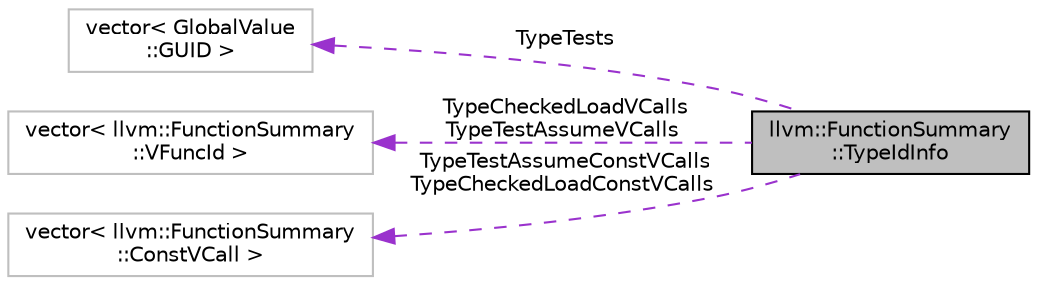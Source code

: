 digraph "llvm::FunctionSummary::TypeIdInfo"
{
 // LATEX_PDF_SIZE
  bgcolor="transparent";
  edge [fontname="Helvetica",fontsize="10",labelfontname="Helvetica",labelfontsize="10"];
  node [fontname="Helvetica",fontsize="10",shape=record];
  rankdir="LR";
  Node1 [label="llvm::FunctionSummary\l::TypeIdInfo",height=0.2,width=0.4,color="black", fillcolor="grey75", style="filled", fontcolor="black",tooltip="All type identifier related information."];
  Node2 -> Node1 [dir="back",color="darkorchid3",fontsize="10",style="dashed",label=" TypeTests" ,fontname="Helvetica"];
  Node2 [label="vector\< GlobalValue\l::GUID \>",height=0.2,width=0.4,color="grey75",tooltip=" "];
  Node3 -> Node1 [dir="back",color="darkorchid3",fontsize="10",style="dashed",label=" TypeCheckedLoadVCalls\nTypeTestAssumeVCalls" ,fontname="Helvetica"];
  Node3 [label="vector\< llvm::FunctionSummary\l::VFuncId \>",height=0.2,width=0.4,color="grey75",tooltip=" "];
  Node4 -> Node1 [dir="back",color="darkorchid3",fontsize="10",style="dashed",label=" TypeTestAssumeConstVCalls\nTypeCheckedLoadConstVCalls" ,fontname="Helvetica"];
  Node4 [label="vector\< llvm::FunctionSummary\l::ConstVCall \>",height=0.2,width=0.4,color="grey75",tooltip=" "];
}
